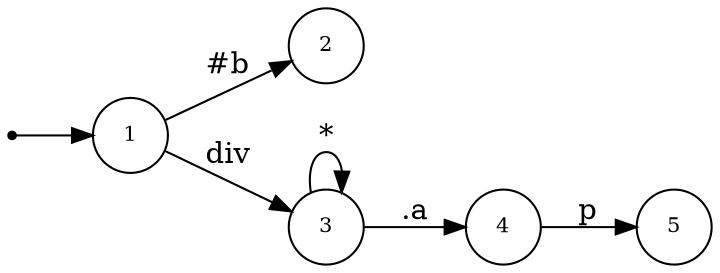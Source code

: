 digraph NFA {
  rankdir=LR;
  node [shape=circle, fontsize=10];
  __start [shape=point, label=""];
  __start -> 1;
  2 [label="2"];
  5 [label="5"];
  1 [label="1"];
  3 [label="3"];
  4 [label="4"];
  { node [shape=doublecircle]; 2 5 }
  1 -> 2 [label="#b"];
  1 -> 3 [label="div"];
  3 -> 3 [label="*"];
  3 -> 4 [label=".a"];
  4 -> 5 [label="p"];
}
